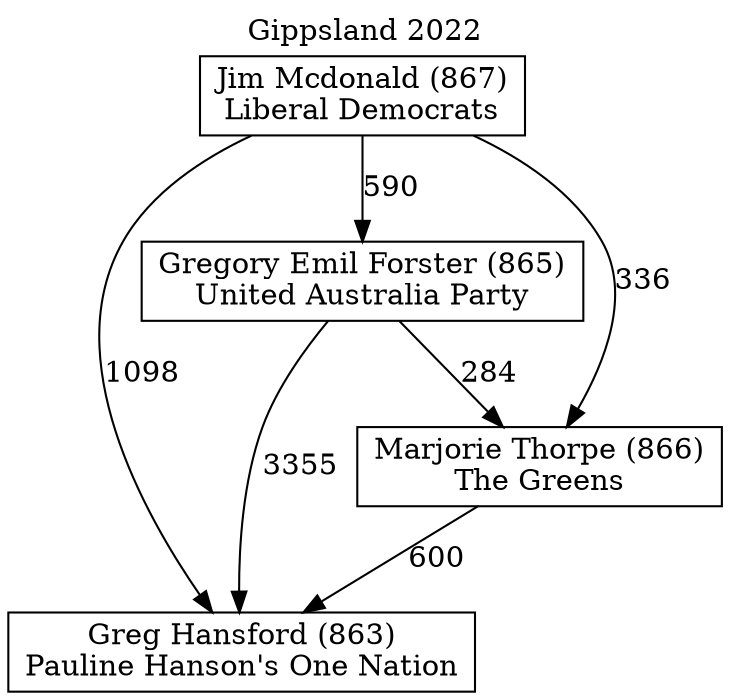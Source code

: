 // House preference flow
digraph "Greg Hansford (863)_Gippsland_2022" {
	graph [label="Gippsland 2022" labelloc=t mclimit=10]
	node [shape=box]
	"Gregory Emil Forster (865)" [label="Gregory Emil Forster (865)
United Australia Party"]
	"Greg Hansford (863)" [label="Greg Hansford (863)
Pauline Hanson's One Nation"]
	"Marjorie Thorpe (866)" [label="Marjorie Thorpe (866)
The Greens"]
	"Jim Mcdonald (867)" [label="Jim Mcdonald (867)
Liberal Democrats"]
	"Gregory Emil Forster (865)" -> "Marjorie Thorpe (866)" [label=284]
	"Jim Mcdonald (867)" -> "Gregory Emil Forster (865)" [label=590]
	"Gregory Emil Forster (865)" -> "Greg Hansford (863)" [label=3355]
	"Jim Mcdonald (867)" -> "Greg Hansford (863)" [label=1098]
	"Jim Mcdonald (867)" -> "Marjorie Thorpe (866)" [label=336]
	"Marjorie Thorpe (866)" -> "Greg Hansford (863)" [label=600]
}
